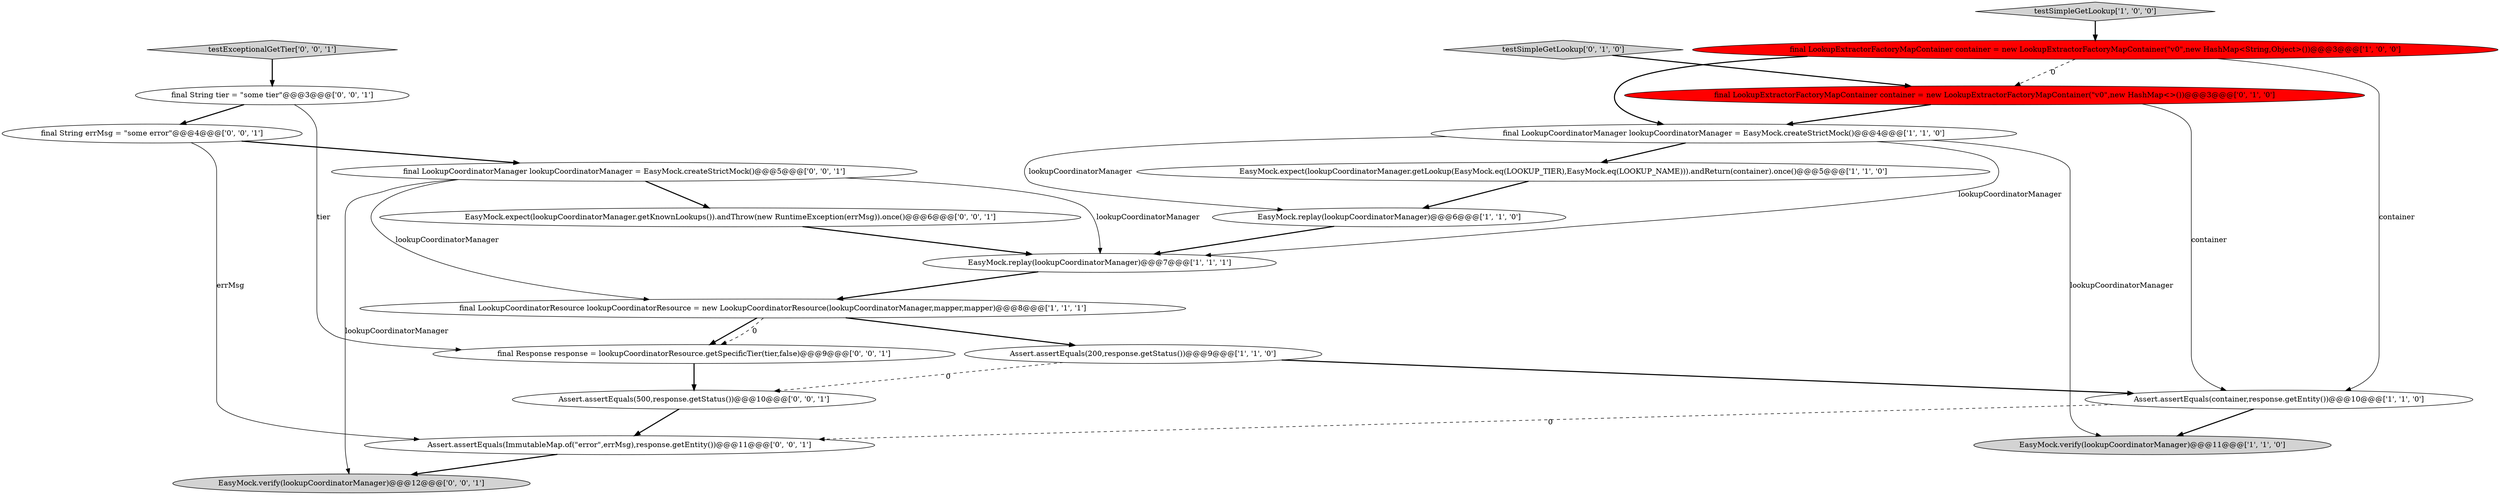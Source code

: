 digraph {
4 [style = filled, label = "final LookupCoordinatorManager lookupCoordinatorManager = EasyMock.createStrictMock()@@@4@@@['1', '1', '0']", fillcolor = white, shape = ellipse image = "AAA0AAABBB1BBB"];
20 [style = filled, label = "EasyMock.expect(lookupCoordinatorManager.getKnownLookups()).andThrow(new RuntimeException(errMsg)).once()@@@6@@@['0', '0', '1']", fillcolor = white, shape = ellipse image = "AAA0AAABBB3BBB"];
14 [style = filled, label = "Assert.assertEquals(500,response.getStatus())@@@10@@@['0', '0', '1']", fillcolor = white, shape = ellipse image = "AAA0AAABBB3BBB"];
3 [style = filled, label = "EasyMock.expect(lookupCoordinatorManager.getLookup(EasyMock.eq(LOOKUP_TIER),EasyMock.eq(LOOKUP_NAME))).andReturn(container).once()@@@5@@@['1', '1', '0']", fillcolor = white, shape = ellipse image = "AAA0AAABBB1BBB"];
9 [style = filled, label = "EasyMock.verify(lookupCoordinatorManager)@@@11@@@['1', '1', '0']", fillcolor = lightgray, shape = ellipse image = "AAA0AAABBB1BBB"];
13 [style = filled, label = "EasyMock.verify(lookupCoordinatorManager)@@@12@@@['0', '0', '1']", fillcolor = lightgray, shape = ellipse image = "AAA0AAABBB3BBB"];
7 [style = filled, label = "Assert.assertEquals(container,response.getEntity())@@@10@@@['1', '1', '0']", fillcolor = white, shape = ellipse image = "AAA0AAABBB1BBB"];
11 [style = filled, label = "testSimpleGetLookup['0', '1', '0']", fillcolor = lightgray, shape = diamond image = "AAA0AAABBB2BBB"];
19 [style = filled, label = "final LookupCoordinatorManager lookupCoordinatorManager = EasyMock.createStrictMock()@@@5@@@['0', '0', '1']", fillcolor = white, shape = ellipse image = "AAA0AAABBB3BBB"];
0 [style = filled, label = "final LookupExtractorFactoryMapContainer container = new LookupExtractorFactoryMapContainer(\"v0\",new HashMap<String,Object>())@@@3@@@['1', '0', '0']", fillcolor = red, shape = ellipse image = "AAA1AAABBB1BBB"];
12 [style = filled, label = "final String tier = \"some tier\"@@@3@@@['0', '0', '1']", fillcolor = white, shape = ellipse image = "AAA0AAABBB3BBB"];
6 [style = filled, label = "Assert.assertEquals(200,response.getStatus())@@@9@@@['1', '1', '0']", fillcolor = white, shape = ellipse image = "AAA0AAABBB1BBB"];
17 [style = filled, label = "testExceptionalGetTier['0', '0', '1']", fillcolor = lightgray, shape = diamond image = "AAA0AAABBB3BBB"];
2 [style = filled, label = "testSimpleGetLookup['1', '0', '0']", fillcolor = lightgray, shape = diamond image = "AAA0AAABBB1BBB"];
15 [style = filled, label = "final Response response = lookupCoordinatorResource.getSpecificTier(tier,false)@@@9@@@['0', '0', '1']", fillcolor = white, shape = ellipse image = "AAA0AAABBB3BBB"];
5 [style = filled, label = "final LookupCoordinatorResource lookupCoordinatorResource = new LookupCoordinatorResource(lookupCoordinatorManager,mapper,mapper)@@@8@@@['1', '1', '1']", fillcolor = white, shape = ellipse image = "AAA0AAABBB1BBB"];
16 [style = filled, label = "Assert.assertEquals(ImmutableMap.of(\"error\",errMsg),response.getEntity())@@@11@@@['0', '0', '1']", fillcolor = white, shape = ellipse image = "AAA0AAABBB3BBB"];
8 [style = filled, label = "EasyMock.replay(lookupCoordinatorManager)@@@7@@@['1', '1', '1']", fillcolor = white, shape = ellipse image = "AAA0AAABBB1BBB"];
1 [style = filled, label = "EasyMock.replay(lookupCoordinatorManager)@@@6@@@['1', '1', '0']", fillcolor = white, shape = ellipse image = "AAA0AAABBB1BBB"];
10 [style = filled, label = "final LookupExtractorFactoryMapContainer container = new LookupExtractorFactoryMapContainer(\"v0\",new HashMap<>())@@@3@@@['0', '1', '0']", fillcolor = red, shape = ellipse image = "AAA1AAABBB2BBB"];
18 [style = filled, label = "final String errMsg = \"some error\"@@@4@@@['0', '0', '1']", fillcolor = white, shape = ellipse image = "AAA0AAABBB3BBB"];
4->8 [style = solid, label="lookupCoordinatorManager"];
14->16 [style = bold, label=""];
10->7 [style = solid, label="container"];
4->3 [style = bold, label=""];
16->13 [style = bold, label=""];
1->8 [style = bold, label=""];
3->1 [style = bold, label=""];
15->14 [style = bold, label=""];
12->15 [style = solid, label="tier"];
7->16 [style = dashed, label="0"];
19->20 [style = bold, label=""];
18->19 [style = bold, label=""];
19->5 [style = solid, label="lookupCoordinatorManager"];
5->15 [style = bold, label=""];
6->14 [style = dashed, label="0"];
0->10 [style = dashed, label="0"];
7->9 [style = bold, label=""];
20->8 [style = bold, label=""];
2->0 [style = bold, label=""];
17->12 [style = bold, label=""];
5->6 [style = bold, label=""];
8->5 [style = bold, label=""];
4->1 [style = solid, label="lookupCoordinatorManager"];
0->4 [style = bold, label=""];
11->10 [style = bold, label=""];
19->8 [style = solid, label="lookupCoordinatorManager"];
12->18 [style = bold, label=""];
18->16 [style = solid, label="errMsg"];
10->4 [style = bold, label=""];
6->7 [style = bold, label=""];
19->13 [style = solid, label="lookupCoordinatorManager"];
0->7 [style = solid, label="container"];
5->15 [style = dashed, label="0"];
4->9 [style = solid, label="lookupCoordinatorManager"];
}
